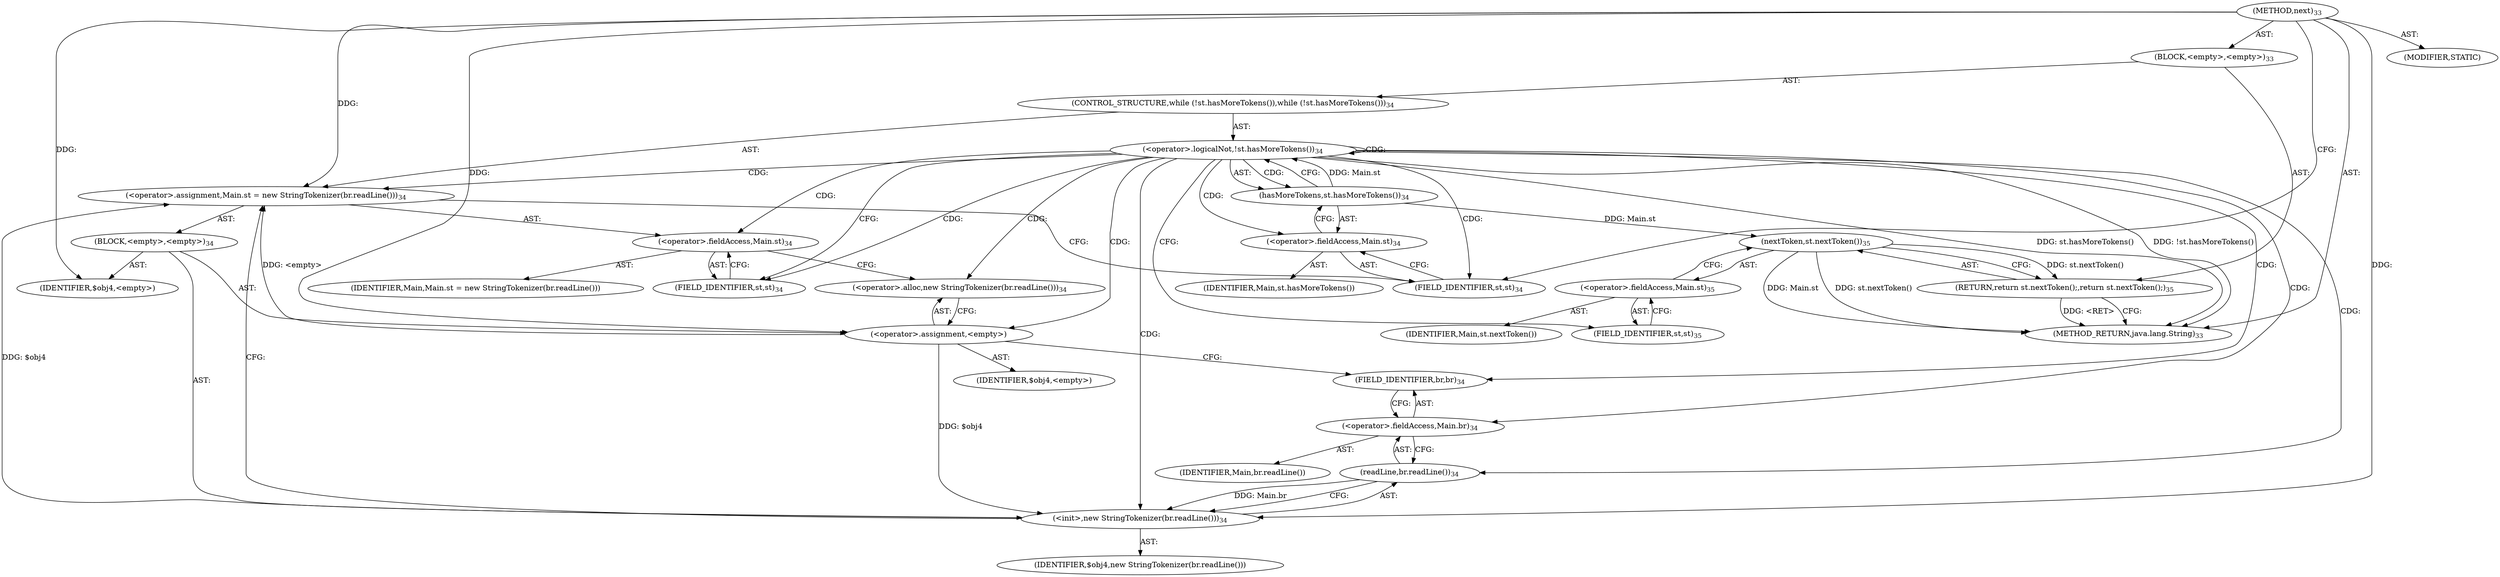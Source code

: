 digraph "next" {  
"155" [label = <(METHOD,next)<SUB>33</SUB>> ]
"156" [label = <(BLOCK,&lt;empty&gt;,&lt;empty&gt;)<SUB>33</SUB>> ]
"157" [label = <(CONTROL_STRUCTURE,while (!st.hasMoreTokens()),while (!st.hasMoreTokens()))<SUB>34</SUB>> ]
"158" [label = <(&lt;operator&gt;.logicalNot,!st.hasMoreTokens())<SUB>34</SUB>> ]
"159" [label = <(hasMoreTokens,st.hasMoreTokens())<SUB>34</SUB>> ]
"160" [label = <(&lt;operator&gt;.fieldAccess,Main.st)<SUB>34</SUB>> ]
"161" [label = <(IDENTIFIER,Main,st.hasMoreTokens())> ]
"162" [label = <(FIELD_IDENTIFIER,st,st)<SUB>34</SUB>> ]
"163" [label = <(&lt;operator&gt;.assignment,Main.st = new StringTokenizer(br.readLine()))<SUB>34</SUB>> ]
"164" [label = <(&lt;operator&gt;.fieldAccess,Main.st)<SUB>34</SUB>> ]
"165" [label = <(IDENTIFIER,Main,Main.st = new StringTokenizer(br.readLine()))> ]
"166" [label = <(FIELD_IDENTIFIER,st,st)<SUB>34</SUB>> ]
"167" [label = <(BLOCK,&lt;empty&gt;,&lt;empty&gt;)<SUB>34</SUB>> ]
"168" [label = <(&lt;operator&gt;.assignment,&lt;empty&gt;)> ]
"169" [label = <(IDENTIFIER,$obj4,&lt;empty&gt;)> ]
"170" [label = <(&lt;operator&gt;.alloc,new StringTokenizer(br.readLine()))<SUB>34</SUB>> ]
"171" [label = <(&lt;init&gt;,new StringTokenizer(br.readLine()))<SUB>34</SUB>> ]
"172" [label = <(IDENTIFIER,$obj4,new StringTokenizer(br.readLine()))> ]
"173" [label = <(readLine,br.readLine())<SUB>34</SUB>> ]
"174" [label = <(&lt;operator&gt;.fieldAccess,Main.br)<SUB>34</SUB>> ]
"175" [label = <(IDENTIFIER,Main,br.readLine())> ]
"176" [label = <(FIELD_IDENTIFIER,br,br)<SUB>34</SUB>> ]
"177" [label = <(IDENTIFIER,$obj4,&lt;empty&gt;)> ]
"178" [label = <(RETURN,return st.nextToken();,return st.nextToken();)<SUB>35</SUB>> ]
"179" [label = <(nextToken,st.nextToken())<SUB>35</SUB>> ]
"180" [label = <(&lt;operator&gt;.fieldAccess,Main.st)<SUB>35</SUB>> ]
"181" [label = <(IDENTIFIER,Main,st.nextToken())> ]
"182" [label = <(FIELD_IDENTIFIER,st,st)<SUB>35</SUB>> ]
"183" [label = <(MODIFIER,STATIC)> ]
"184" [label = <(METHOD_RETURN,java.lang.String)<SUB>33</SUB>> ]
  "155" -> "156"  [ label = "AST: "] 
  "155" -> "183"  [ label = "AST: "] 
  "155" -> "184"  [ label = "AST: "] 
  "156" -> "157"  [ label = "AST: "] 
  "156" -> "178"  [ label = "AST: "] 
  "157" -> "158"  [ label = "AST: "] 
  "157" -> "163"  [ label = "AST: "] 
  "158" -> "159"  [ label = "AST: "] 
  "159" -> "160"  [ label = "AST: "] 
  "160" -> "161"  [ label = "AST: "] 
  "160" -> "162"  [ label = "AST: "] 
  "163" -> "164"  [ label = "AST: "] 
  "163" -> "167"  [ label = "AST: "] 
  "164" -> "165"  [ label = "AST: "] 
  "164" -> "166"  [ label = "AST: "] 
  "167" -> "168"  [ label = "AST: "] 
  "167" -> "171"  [ label = "AST: "] 
  "167" -> "177"  [ label = "AST: "] 
  "168" -> "169"  [ label = "AST: "] 
  "168" -> "170"  [ label = "AST: "] 
  "171" -> "172"  [ label = "AST: "] 
  "171" -> "173"  [ label = "AST: "] 
  "173" -> "174"  [ label = "AST: "] 
  "174" -> "175"  [ label = "AST: "] 
  "174" -> "176"  [ label = "AST: "] 
  "178" -> "179"  [ label = "AST: "] 
  "179" -> "180"  [ label = "AST: "] 
  "180" -> "181"  [ label = "AST: "] 
  "180" -> "182"  [ label = "AST: "] 
  "178" -> "184"  [ label = "CFG: "] 
  "158" -> "166"  [ label = "CFG: "] 
  "158" -> "182"  [ label = "CFG: "] 
  "163" -> "162"  [ label = "CFG: "] 
  "179" -> "178"  [ label = "CFG: "] 
  "159" -> "158"  [ label = "CFG: "] 
  "164" -> "170"  [ label = "CFG: "] 
  "180" -> "179"  [ label = "CFG: "] 
  "160" -> "159"  [ label = "CFG: "] 
  "166" -> "164"  [ label = "CFG: "] 
  "168" -> "176"  [ label = "CFG: "] 
  "171" -> "163"  [ label = "CFG: "] 
  "182" -> "180"  [ label = "CFG: "] 
  "162" -> "160"  [ label = "CFG: "] 
  "170" -> "168"  [ label = "CFG: "] 
  "173" -> "171"  [ label = "CFG: "] 
  "174" -> "173"  [ label = "CFG: "] 
  "176" -> "174"  [ label = "CFG: "] 
  "155" -> "162"  [ label = "CFG: "] 
  "178" -> "184"  [ label = "DDG: &lt;RET&gt;"] 
  "158" -> "184"  [ label = "DDG: st.hasMoreTokens()"] 
  "158" -> "184"  [ label = "DDG: !st.hasMoreTokens()"] 
  "179" -> "184"  [ label = "DDG: Main.st"] 
  "179" -> "184"  [ label = "DDG: st.nextToken()"] 
  "179" -> "178"  [ label = "DDG: st.nextToken()"] 
  "168" -> "163"  [ label = "DDG: &lt;empty&gt;"] 
  "171" -> "163"  [ label = "DDG: $obj4"] 
  "155" -> "163"  [ label = "DDG: "] 
  "159" -> "158"  [ label = "DDG: Main.st"] 
  "159" -> "179"  [ label = "DDG: Main.st"] 
  "155" -> "168"  [ label = "DDG: "] 
  "155" -> "177"  [ label = "DDG: "] 
  "168" -> "171"  [ label = "DDG: $obj4"] 
  "155" -> "171"  [ label = "DDG: "] 
  "173" -> "171"  [ label = "DDG: Main.br"] 
  "158" -> "160"  [ label = "CDG: "] 
  "158" -> "170"  [ label = "CDG: "] 
  "158" -> "159"  [ label = "CDG: "] 
  "158" -> "176"  [ label = "CDG: "] 
  "158" -> "163"  [ label = "CDG: "] 
  "158" -> "174"  [ label = "CDG: "] 
  "158" -> "166"  [ label = "CDG: "] 
  "158" -> "158"  [ label = "CDG: "] 
  "158" -> "162"  [ label = "CDG: "] 
  "158" -> "173"  [ label = "CDG: "] 
  "158" -> "164"  [ label = "CDG: "] 
  "158" -> "171"  [ label = "CDG: "] 
  "158" -> "168"  [ label = "CDG: "] 
}
